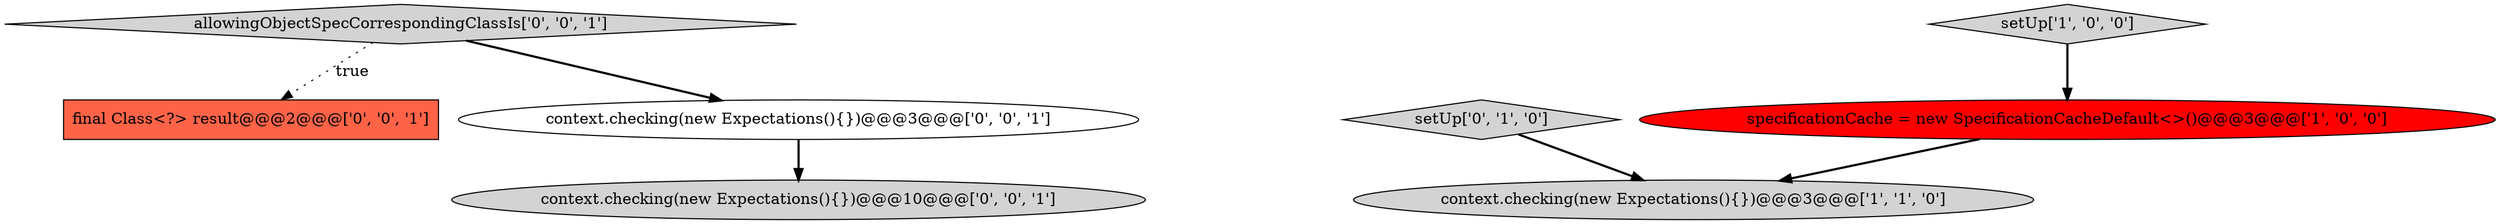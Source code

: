 digraph {
7 [style = filled, label = "allowingObjectSpecCorrespondingClassIs['0', '0', '1']", fillcolor = lightgray, shape = diamond image = "AAA0AAABBB3BBB"];
0 [style = filled, label = "specificationCache = new SpecificationCacheDefault<>()@@@3@@@['1', '0', '0']", fillcolor = red, shape = ellipse image = "AAA1AAABBB1BBB"];
2 [style = filled, label = "setUp['1', '0', '0']", fillcolor = lightgray, shape = diamond image = "AAA0AAABBB1BBB"];
1 [style = filled, label = "context.checking(new Expectations(){})@@@3@@@['1', '1', '0']", fillcolor = lightgray, shape = ellipse image = "AAA0AAABBB1BBB"];
3 [style = filled, label = "setUp['0', '1', '0']", fillcolor = lightgray, shape = diamond image = "AAA0AAABBB2BBB"];
5 [style = filled, label = "context.checking(new Expectations(){})@@@10@@@['0', '0', '1']", fillcolor = lightgray, shape = ellipse image = "AAA0AAABBB3BBB"];
6 [style = filled, label = "final Class<?> result@@@2@@@['0', '0', '1']", fillcolor = tomato, shape = box image = "AAA0AAABBB3BBB"];
4 [style = filled, label = "context.checking(new Expectations(){})@@@3@@@['0', '0', '1']", fillcolor = white, shape = ellipse image = "AAA0AAABBB3BBB"];
7->6 [style = dotted, label="true"];
2->0 [style = bold, label=""];
7->4 [style = bold, label=""];
3->1 [style = bold, label=""];
4->5 [style = bold, label=""];
0->1 [style = bold, label=""];
}
